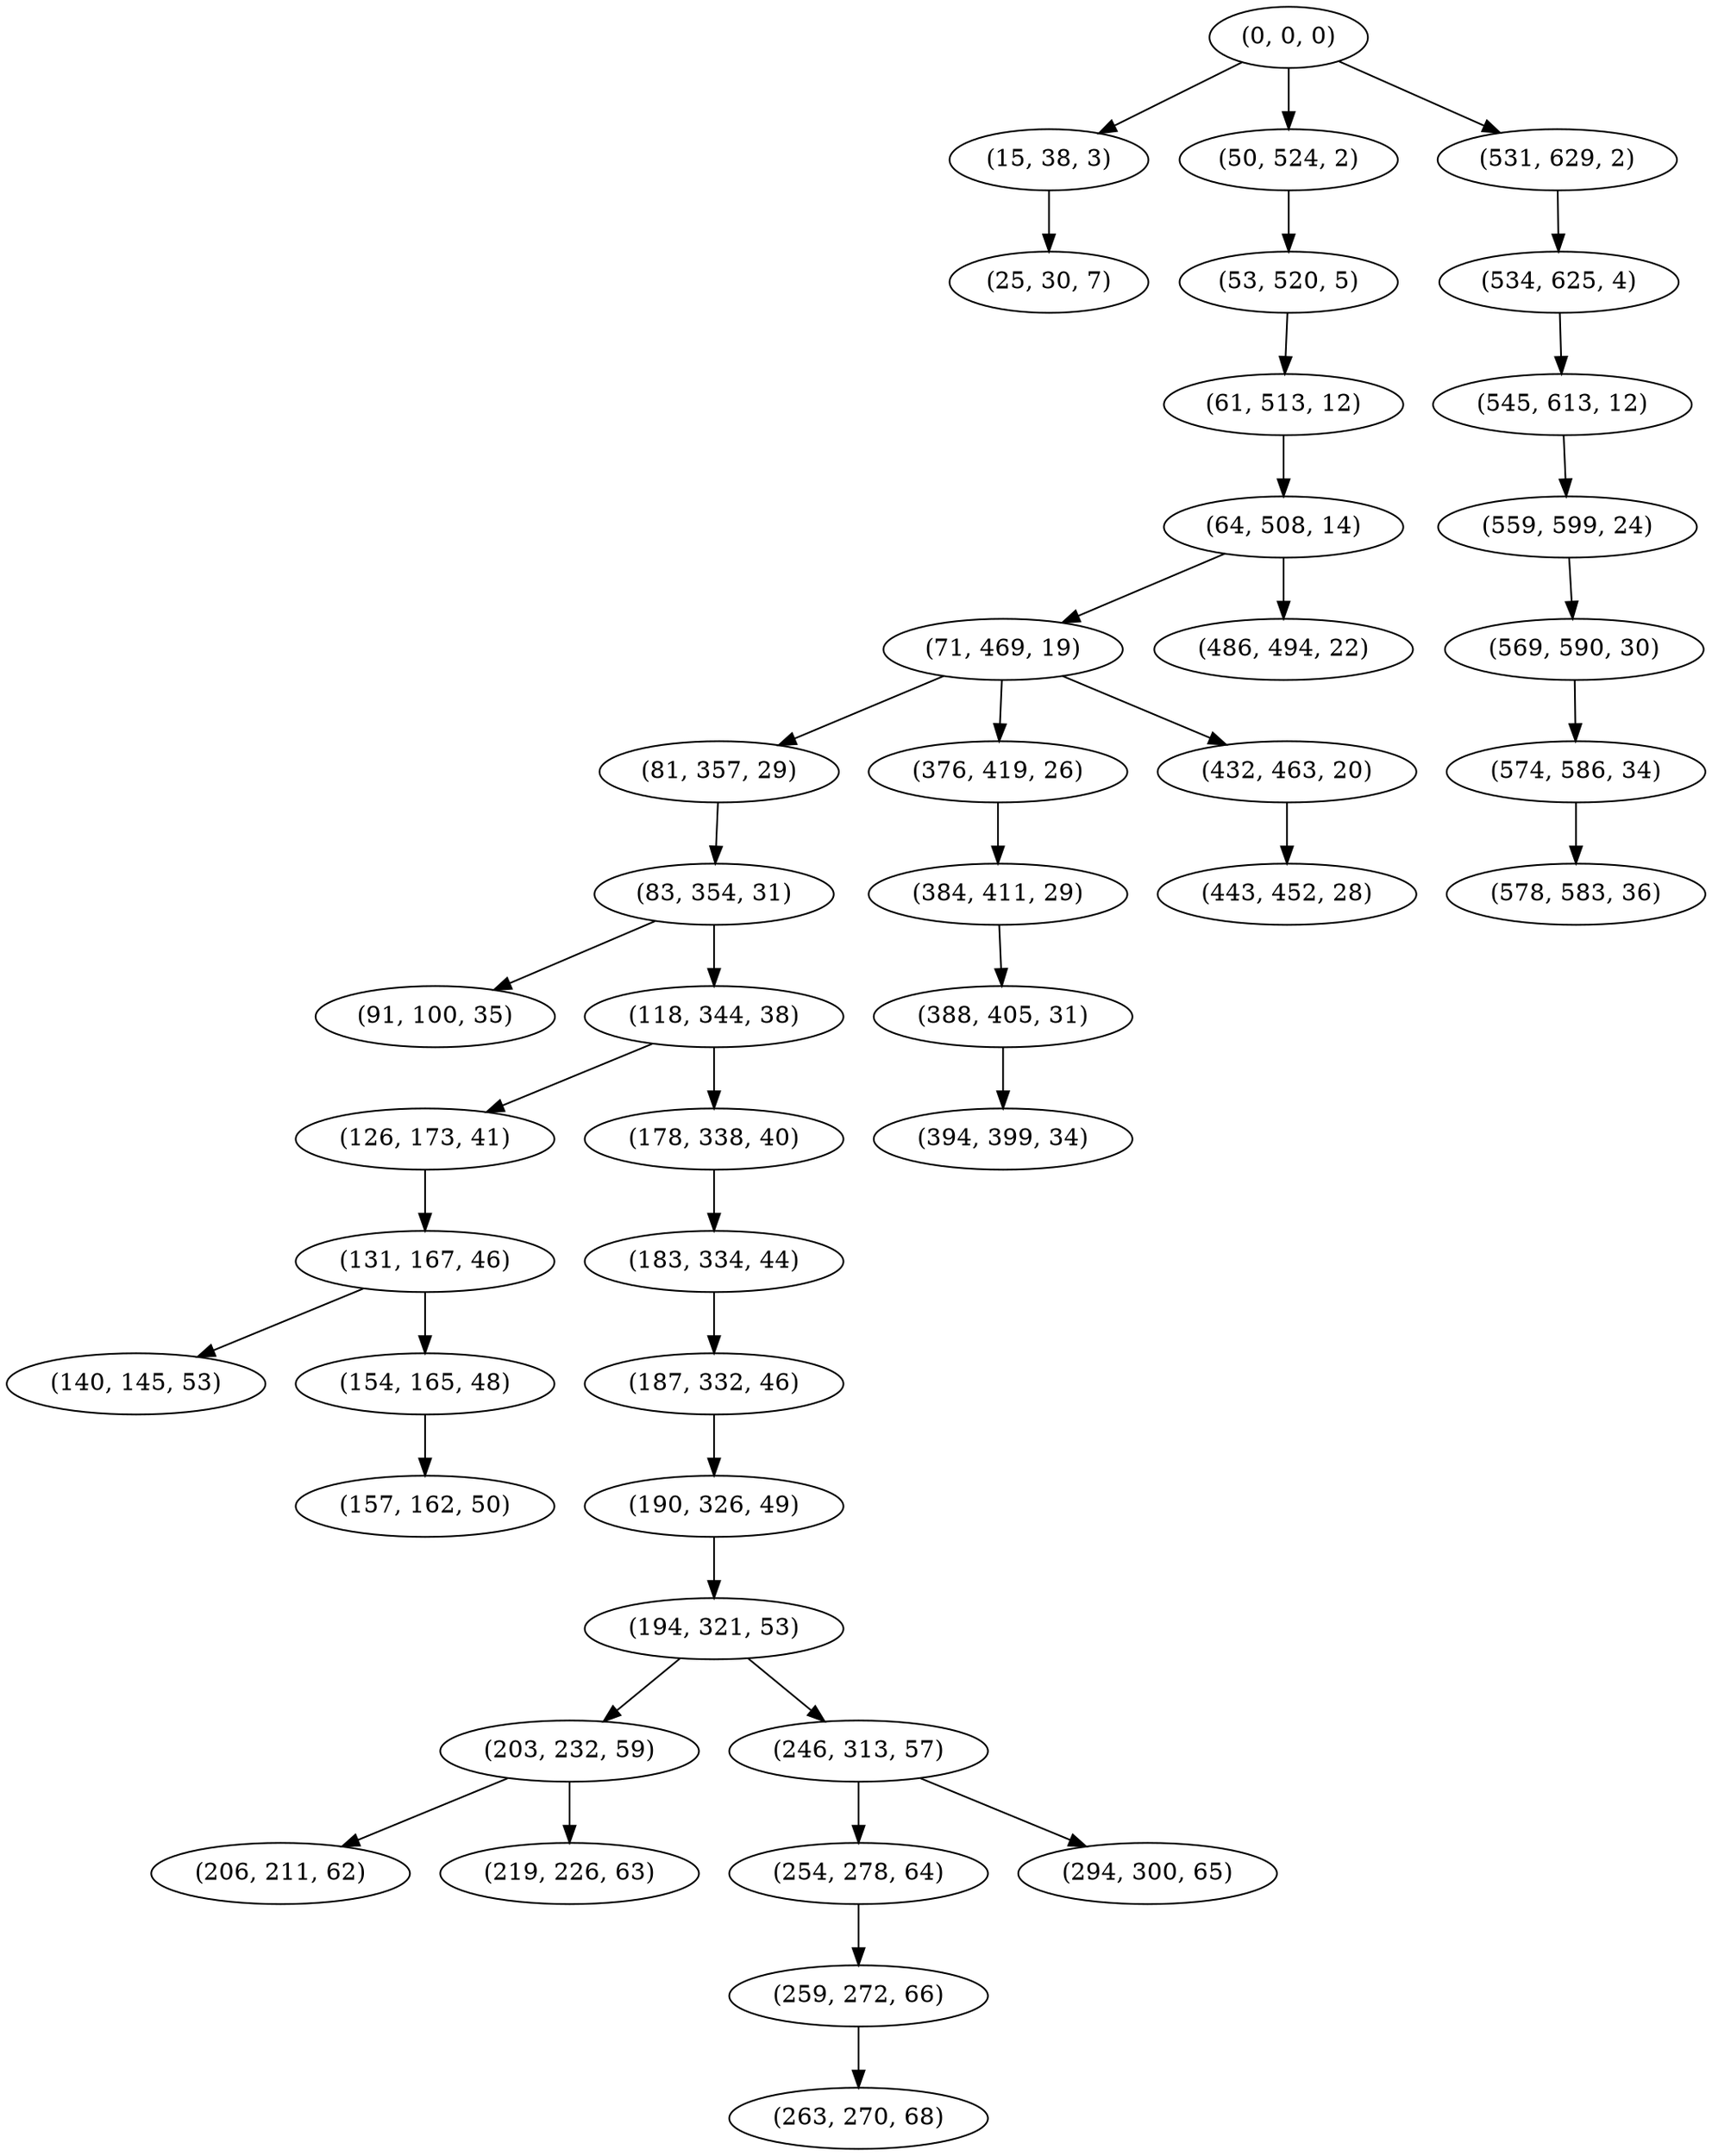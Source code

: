 digraph tree {
    "(0, 0, 0)";
    "(15, 38, 3)";
    "(25, 30, 7)";
    "(50, 524, 2)";
    "(53, 520, 5)";
    "(61, 513, 12)";
    "(64, 508, 14)";
    "(71, 469, 19)";
    "(81, 357, 29)";
    "(83, 354, 31)";
    "(91, 100, 35)";
    "(118, 344, 38)";
    "(126, 173, 41)";
    "(131, 167, 46)";
    "(140, 145, 53)";
    "(154, 165, 48)";
    "(157, 162, 50)";
    "(178, 338, 40)";
    "(183, 334, 44)";
    "(187, 332, 46)";
    "(190, 326, 49)";
    "(194, 321, 53)";
    "(203, 232, 59)";
    "(206, 211, 62)";
    "(219, 226, 63)";
    "(246, 313, 57)";
    "(254, 278, 64)";
    "(259, 272, 66)";
    "(263, 270, 68)";
    "(294, 300, 65)";
    "(376, 419, 26)";
    "(384, 411, 29)";
    "(388, 405, 31)";
    "(394, 399, 34)";
    "(432, 463, 20)";
    "(443, 452, 28)";
    "(486, 494, 22)";
    "(531, 629, 2)";
    "(534, 625, 4)";
    "(545, 613, 12)";
    "(559, 599, 24)";
    "(569, 590, 30)";
    "(574, 586, 34)";
    "(578, 583, 36)";
    "(0, 0, 0)" -> "(15, 38, 3)";
    "(0, 0, 0)" -> "(50, 524, 2)";
    "(0, 0, 0)" -> "(531, 629, 2)";
    "(15, 38, 3)" -> "(25, 30, 7)";
    "(50, 524, 2)" -> "(53, 520, 5)";
    "(53, 520, 5)" -> "(61, 513, 12)";
    "(61, 513, 12)" -> "(64, 508, 14)";
    "(64, 508, 14)" -> "(71, 469, 19)";
    "(64, 508, 14)" -> "(486, 494, 22)";
    "(71, 469, 19)" -> "(81, 357, 29)";
    "(71, 469, 19)" -> "(376, 419, 26)";
    "(71, 469, 19)" -> "(432, 463, 20)";
    "(81, 357, 29)" -> "(83, 354, 31)";
    "(83, 354, 31)" -> "(91, 100, 35)";
    "(83, 354, 31)" -> "(118, 344, 38)";
    "(118, 344, 38)" -> "(126, 173, 41)";
    "(118, 344, 38)" -> "(178, 338, 40)";
    "(126, 173, 41)" -> "(131, 167, 46)";
    "(131, 167, 46)" -> "(140, 145, 53)";
    "(131, 167, 46)" -> "(154, 165, 48)";
    "(154, 165, 48)" -> "(157, 162, 50)";
    "(178, 338, 40)" -> "(183, 334, 44)";
    "(183, 334, 44)" -> "(187, 332, 46)";
    "(187, 332, 46)" -> "(190, 326, 49)";
    "(190, 326, 49)" -> "(194, 321, 53)";
    "(194, 321, 53)" -> "(203, 232, 59)";
    "(194, 321, 53)" -> "(246, 313, 57)";
    "(203, 232, 59)" -> "(206, 211, 62)";
    "(203, 232, 59)" -> "(219, 226, 63)";
    "(246, 313, 57)" -> "(254, 278, 64)";
    "(246, 313, 57)" -> "(294, 300, 65)";
    "(254, 278, 64)" -> "(259, 272, 66)";
    "(259, 272, 66)" -> "(263, 270, 68)";
    "(376, 419, 26)" -> "(384, 411, 29)";
    "(384, 411, 29)" -> "(388, 405, 31)";
    "(388, 405, 31)" -> "(394, 399, 34)";
    "(432, 463, 20)" -> "(443, 452, 28)";
    "(531, 629, 2)" -> "(534, 625, 4)";
    "(534, 625, 4)" -> "(545, 613, 12)";
    "(545, 613, 12)" -> "(559, 599, 24)";
    "(559, 599, 24)" -> "(569, 590, 30)";
    "(569, 590, 30)" -> "(574, 586, 34)";
    "(574, 586, 34)" -> "(578, 583, 36)";
}

